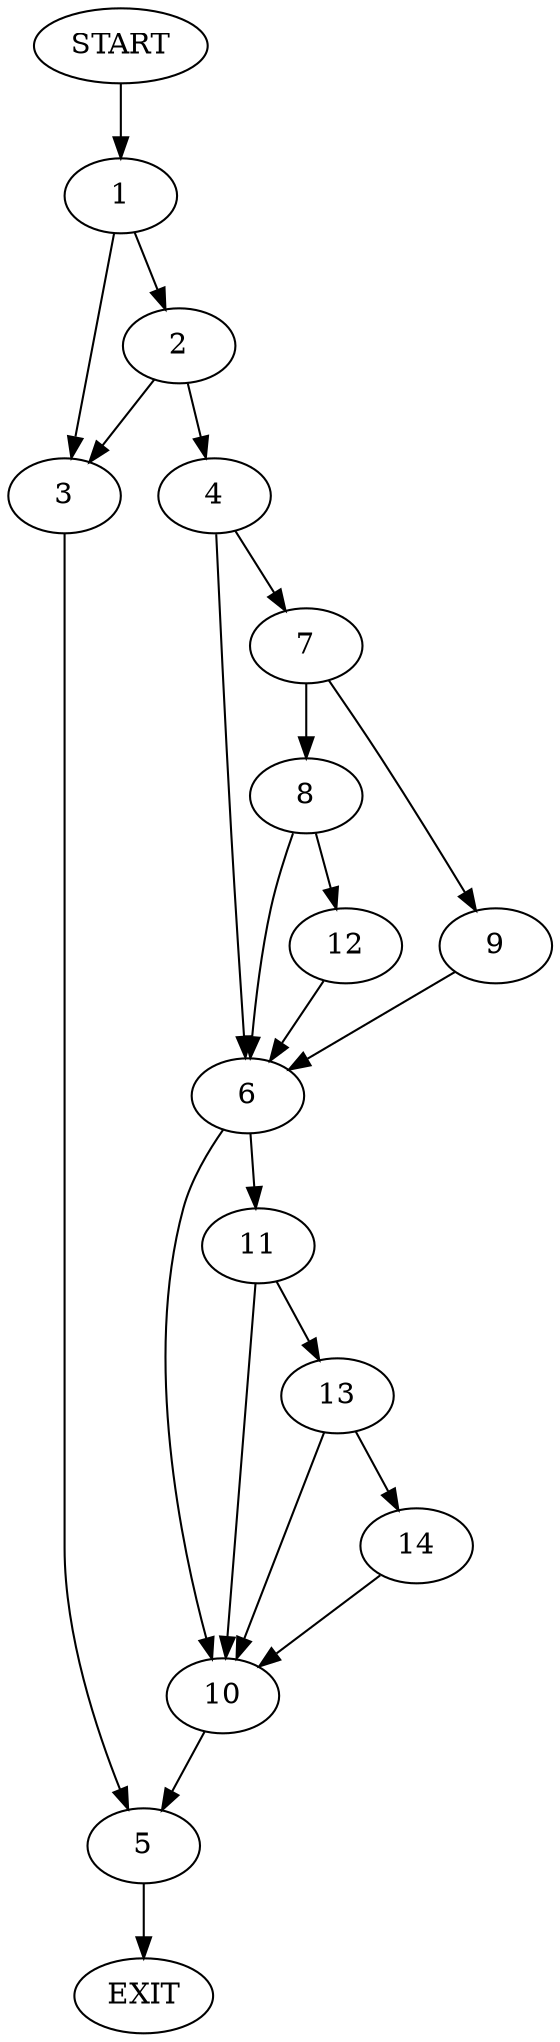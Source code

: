 digraph {
0 [label="START"]
15 [label="EXIT"]
0 -> 1
1 -> 2
1 -> 3
2 -> 4
2 -> 3
3 -> 5
4 -> 6
4 -> 7
7 -> 8
7 -> 9
6 -> 10
6 -> 11
9 -> 6
8 -> 6
8 -> 12
12 -> 6
11 -> 10
11 -> 13
10 -> 5
13 -> 14
13 -> 10
14 -> 10
5 -> 15
}
